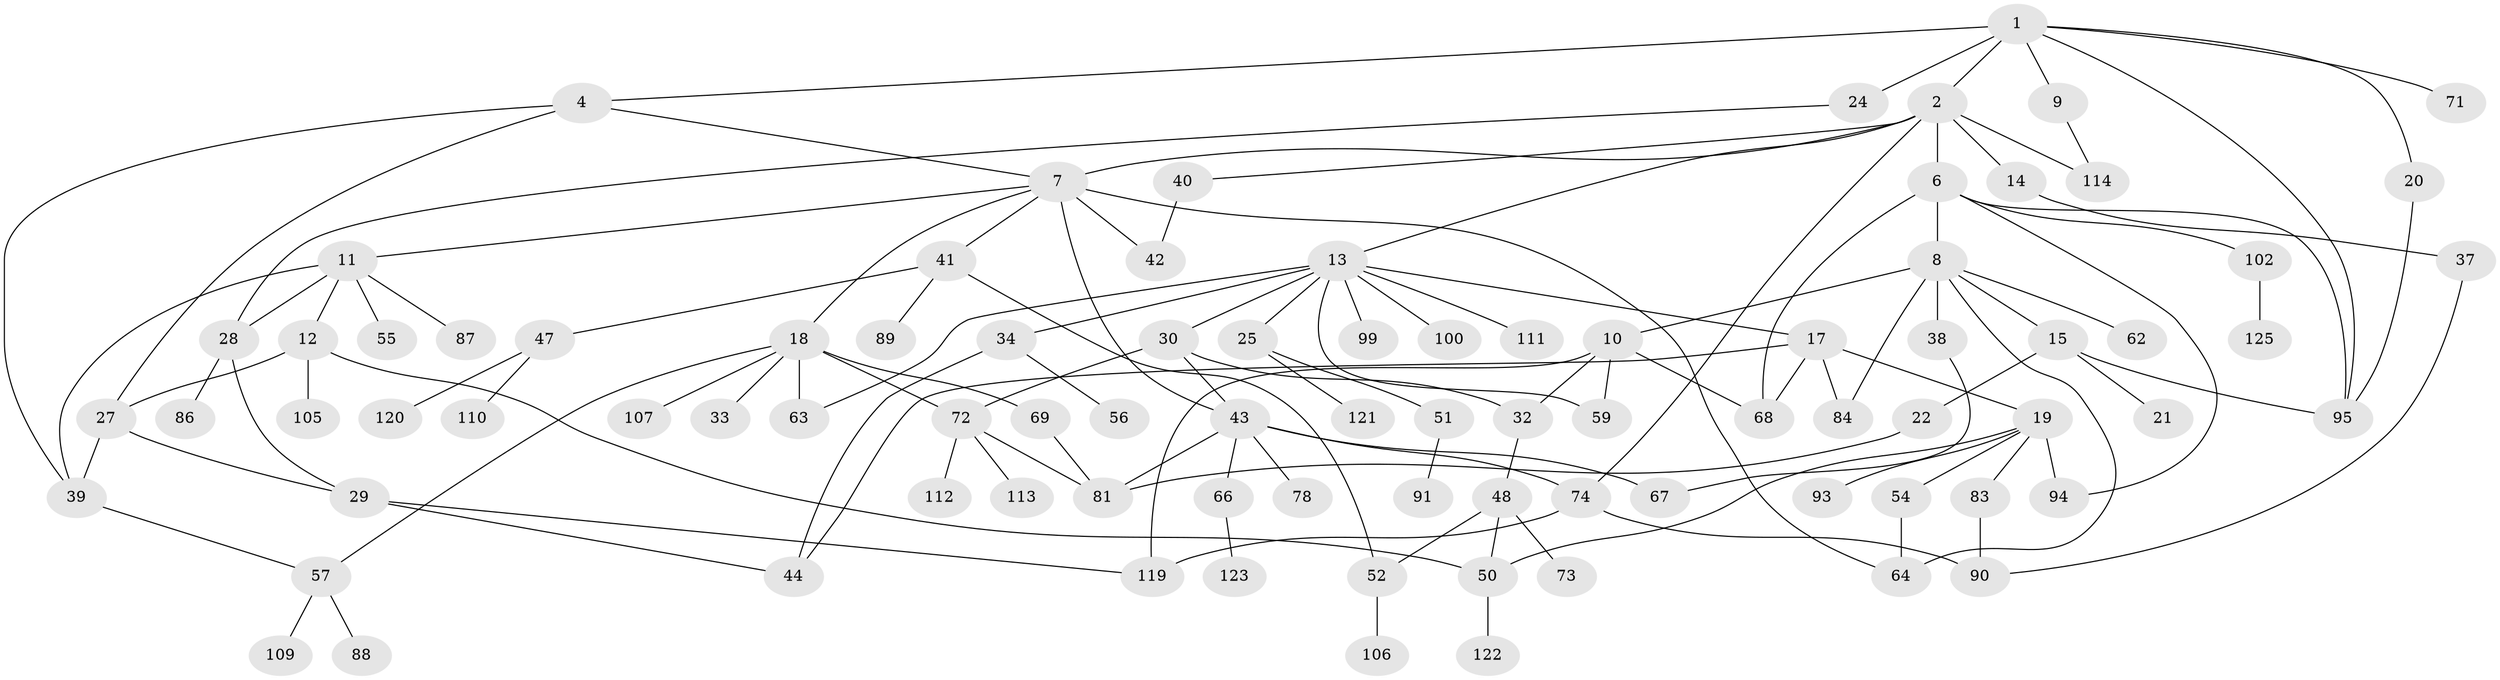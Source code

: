 // Generated by graph-tools (version 1.1) at 2025/23/03/03/25 07:23:31]
// undirected, 88 vertices, 124 edges
graph export_dot {
graph [start="1"]
  node [color=gray90,style=filled];
  1 [super="+5"];
  2 [super="+3"];
  4 [super="+23"];
  6;
  7 [super="+26"];
  8 [super="+35"];
  9 [super="+97"];
  10 [super="+61"];
  11 [super="+46"];
  12 [super="+80"];
  13 [super="+16"];
  14;
  15;
  17 [super="+96"];
  18 [super="+60"];
  19 [super="+76"];
  20;
  21;
  22;
  24;
  25 [super="+70"];
  27 [super="+31"];
  28 [super="+82"];
  29 [super="+53"];
  30 [super="+36"];
  32 [super="+49"];
  33;
  34;
  37;
  38 [super="+117"];
  39;
  40;
  41 [super="+45"];
  42;
  43 [super="+58"];
  44;
  47 [super="+65"];
  48;
  50 [super="+116"];
  51;
  52 [super="+77"];
  54 [super="+103"];
  55;
  56 [super="+85"];
  57 [super="+92"];
  59;
  62;
  63 [super="+79"];
  64 [super="+101"];
  66 [super="+98"];
  67;
  68 [super="+75"];
  69;
  71;
  72 [super="+115"];
  73;
  74;
  78;
  81 [super="+104"];
  83;
  84;
  86;
  87;
  88;
  89;
  90 [super="+118"];
  91;
  93;
  94 [super="+124"];
  95 [super="+108"];
  99;
  100;
  102;
  105;
  106;
  107;
  109;
  110;
  111;
  112;
  113;
  114;
  119;
  120;
  121;
  122;
  123;
  125;
  1 -- 2;
  1 -- 4;
  1 -- 95;
  1 -- 24 [weight=2];
  1 -- 20;
  1 -- 71;
  1 -- 9;
  2 -- 6;
  2 -- 7;
  2 -- 13;
  2 -- 40;
  2 -- 74;
  2 -- 14;
  2 -- 114;
  4 -- 39;
  4 -- 7;
  4 -- 27;
  6 -- 8;
  6 -- 68;
  6 -- 94;
  6 -- 102;
  6 -- 95;
  7 -- 11;
  7 -- 18;
  7 -- 41;
  7 -- 64;
  7 -- 42;
  7 -- 43;
  8 -- 10 [weight=2];
  8 -- 15;
  8 -- 84;
  8 -- 38;
  8 -- 62;
  8 -- 64;
  9 -- 114;
  10 -- 119;
  10 -- 59;
  10 -- 68;
  10 -- 32;
  11 -- 12;
  11 -- 55;
  11 -- 28;
  11 -- 87;
  11 -- 39;
  12 -- 50;
  12 -- 105;
  12 -- 27;
  13 -- 17;
  13 -- 25;
  13 -- 30;
  13 -- 100;
  13 -- 111;
  13 -- 34;
  13 -- 99;
  13 -- 59;
  13 -- 63;
  14 -- 37;
  15 -- 21;
  15 -- 22;
  15 -- 95;
  17 -- 19;
  17 -- 44;
  17 -- 84;
  17 -- 68;
  18 -- 33;
  18 -- 69;
  18 -- 72;
  18 -- 57;
  18 -- 107;
  18 -- 63;
  19 -- 54;
  19 -- 83;
  19 -- 93;
  19 -- 94;
  19 -- 50;
  20 -- 95;
  22 -- 81;
  24 -- 28;
  25 -- 51;
  25 -- 121;
  27 -- 29;
  27 -- 39;
  28 -- 29;
  28 -- 86;
  29 -- 119;
  29 -- 44;
  30 -- 32;
  30 -- 72;
  30 -- 43;
  32 -- 48;
  34 -- 56;
  34 -- 44;
  37 -- 90;
  38 -- 67;
  39 -- 57;
  40 -- 42;
  41 -- 47;
  41 -- 89;
  41 -- 52;
  43 -- 66;
  43 -- 67;
  43 -- 81;
  43 -- 74;
  43 -- 78;
  47 -- 110;
  47 -- 120;
  48 -- 73;
  48 -- 50;
  48 -- 52;
  50 -- 122;
  51 -- 91;
  52 -- 106;
  54 -- 64;
  57 -- 88;
  57 -- 109;
  66 -- 123;
  69 -- 81;
  72 -- 112;
  72 -- 113;
  72 -- 81 [weight=2];
  74 -- 90 [weight=2];
  74 -- 119;
  83 -- 90;
  102 -- 125;
}
